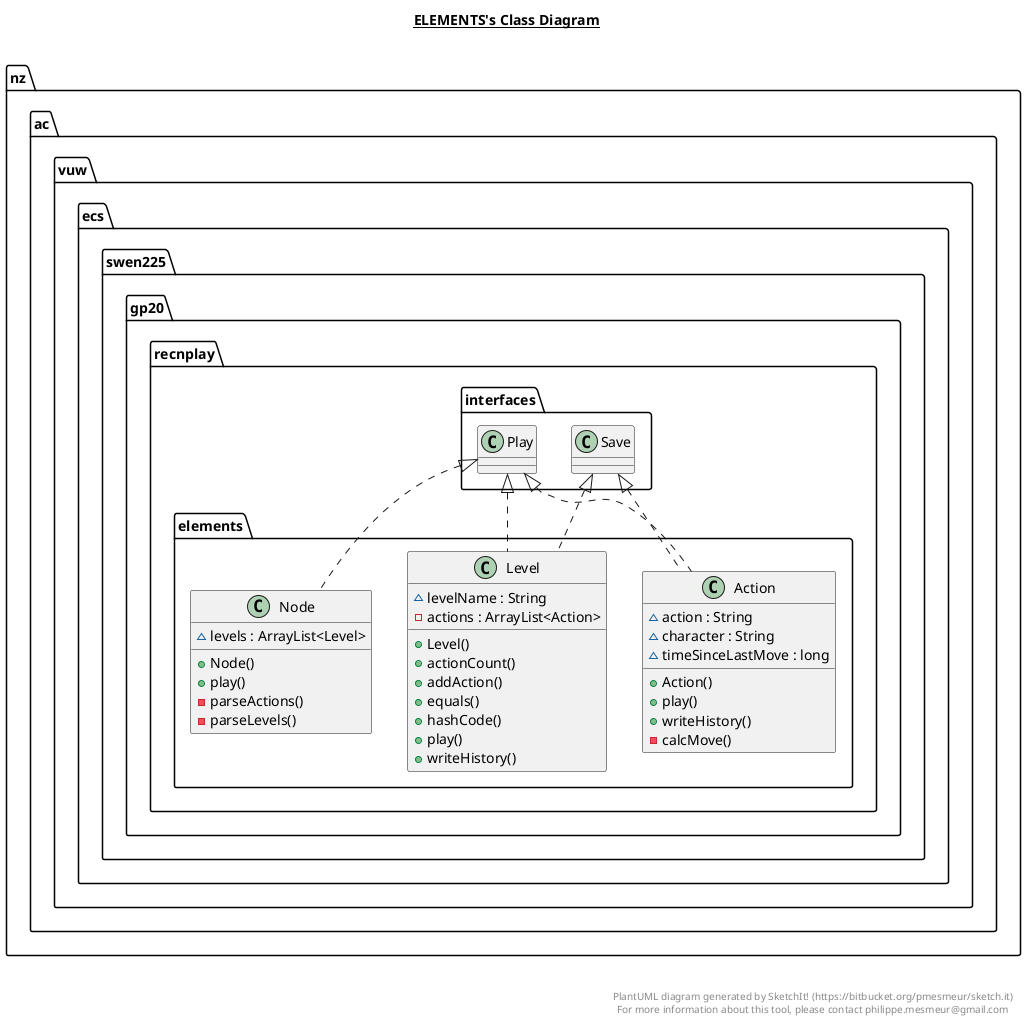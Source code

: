 @startuml

title __ELEMENTS's Class Diagram__\n

  namespace nz.ac.vuw.ecs.swen225.gp20.recnplay {
    namespace elements {
      class nz.ac.vuw.ecs.swen225.gp20.recnplay.elements.Action {
          ~ action : String
          ~ character : String
          ~ timeSinceLastMove : long
          + Action()
          + play()
          + writeHistory()
          - calcMove()
      }
    }
  }
  

  namespace nz.ac.vuw.ecs.swen225.gp20.recnplay {
    namespace elements {
      class nz.ac.vuw.ecs.swen225.gp20.recnplay.elements.Level {
          ~ levelName : String
          - actions : ArrayList<Action>
          + Level()
          + actionCount()
          + addAction()
          + equals()
          + hashCode()
          + play()
          + writeHistory()
      }
    }
  }
  

  namespace nz.ac.vuw.ecs.swen225.gp20.recnplay {
    namespace elements {
      class nz.ac.vuw.ecs.swen225.gp20.recnplay.elements.Node {
          ~ levels : ArrayList<Level>
          + Node()
          + play()
          - parseActions()
          - parseLevels()
      }
    }
  }
  

  nz.ac.vuw.ecs.swen225.gp20.recnplay.elements.Action .up.|> nz.ac.vuw.ecs.swen225.gp20.recnplay.interfaces.Play
  nz.ac.vuw.ecs.swen225.gp20.recnplay.elements.Action .up.|> nz.ac.vuw.ecs.swen225.gp20.recnplay.interfaces.Save
  nz.ac.vuw.ecs.swen225.gp20.recnplay.elements.Level .up.|> nz.ac.vuw.ecs.swen225.gp20.recnplay.interfaces.Play
  nz.ac.vuw.ecs.swen225.gp20.recnplay.elements.Level .up.|> nz.ac.vuw.ecs.swen225.gp20.recnplay.interfaces.Save
  nz.ac.vuw.ecs.swen225.gp20.recnplay.elements.Node .up.|> nz.ac.vuw.ecs.swen225.gp20.recnplay.interfaces.Play


right footer


PlantUML diagram generated by SketchIt! (https://bitbucket.org/pmesmeur/sketch.it)
For more information about this tool, please contact philippe.mesmeur@gmail.com
endfooter

@enduml
